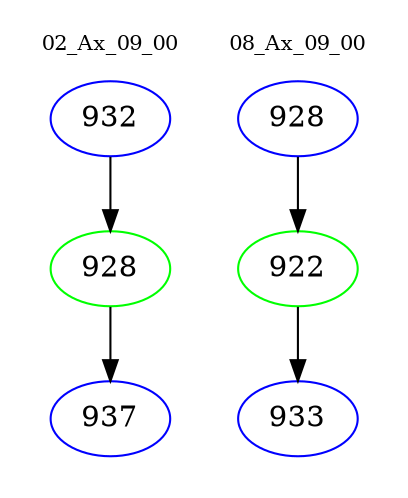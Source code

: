 digraph{
subgraph cluster_0 {
color = white
label = "02_Ax_09_00";
fontsize=10;
T0_932 [label="932", color="blue"]
T0_932 -> T0_928 [color="black"]
T0_928 [label="928", color="green"]
T0_928 -> T0_937 [color="black"]
T0_937 [label="937", color="blue"]
}
subgraph cluster_1 {
color = white
label = "08_Ax_09_00";
fontsize=10;
T1_928 [label="928", color="blue"]
T1_928 -> T1_922 [color="black"]
T1_922 [label="922", color="green"]
T1_922 -> T1_933 [color="black"]
T1_933 [label="933", color="blue"]
}
}
